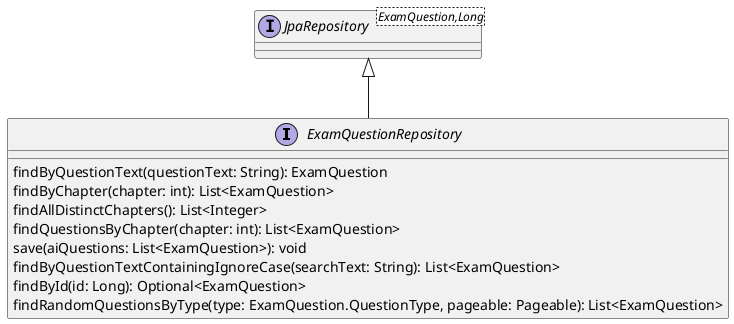 @startuml
interface ExamQuestionRepository [[java:edu.sru.thangiah.repository.ExamQuestionRepository]] {
	findByQuestionText(questionText: String): ExamQuestion
	findByChapter(chapter: int): List<ExamQuestion>
	findAllDistinctChapters(): List<Integer>
	findQuestionsByChapter(chapter: int): List<ExamQuestion>
	save(aiQuestions: List<ExamQuestion>): void
	findByQuestionTextContainingIgnoreCase(searchText: String): List<ExamQuestion>
	findById(id: Long): Optional<ExamQuestion>
	findRandomQuestionsByType(type: ExamQuestion.QuestionType, pageable: Pageable): List<ExamQuestion>
}
interface "JpaRepository<ExamQuestion,Long>" as JpaRepository_ExamQuestion_Long_ {
}
JpaRepository_ExamQuestion_Long_ <|-- ExamQuestionRepository
@enduml